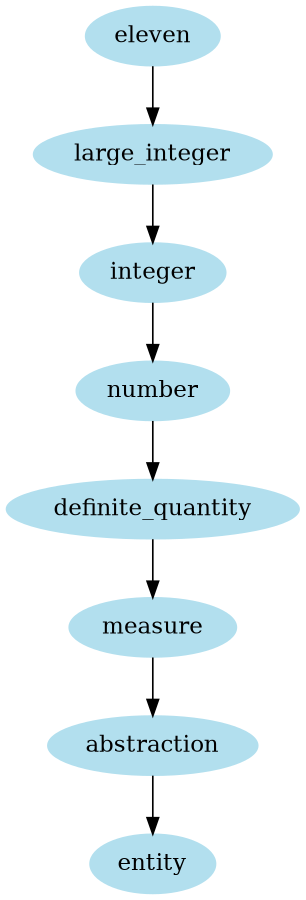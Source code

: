 digraph unix {
	node [color=lightblue2 style=filled]
	size="6,6"
	eleven -> large_integer
	large_integer -> integer
	integer -> number
	number -> definite_quantity
	definite_quantity -> measure
	measure -> abstraction
	abstraction -> entity
}
